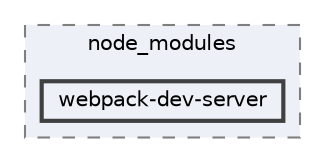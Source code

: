 digraph "pkiclassroomrescheduler/src/main/frontend/node_modules/webpack-dev-server"
{
 // LATEX_PDF_SIZE
  bgcolor="transparent";
  edge [fontname=Helvetica,fontsize=10,labelfontname=Helvetica,labelfontsize=10];
  node [fontname=Helvetica,fontsize=10,shape=box,height=0.2,width=0.4];
  compound=true
  subgraph clusterdir_72953eda66ccb3a2722c28e1c3e6c23b {
    graph [ bgcolor="#edf0f7", pencolor="grey50", label="node_modules", fontname=Helvetica,fontsize=10 style="filled,dashed", URL="dir_72953eda66ccb3a2722c28e1c3e6c23b.html",tooltip=""]
  dir_edf9e82105f4647e8d8ba5bb1b131478 [label="webpack-dev-server", fillcolor="#edf0f7", color="grey25", style="filled,bold", URL="dir_edf9e82105f4647e8d8ba5bb1b131478.html",tooltip=""];
  }
}
